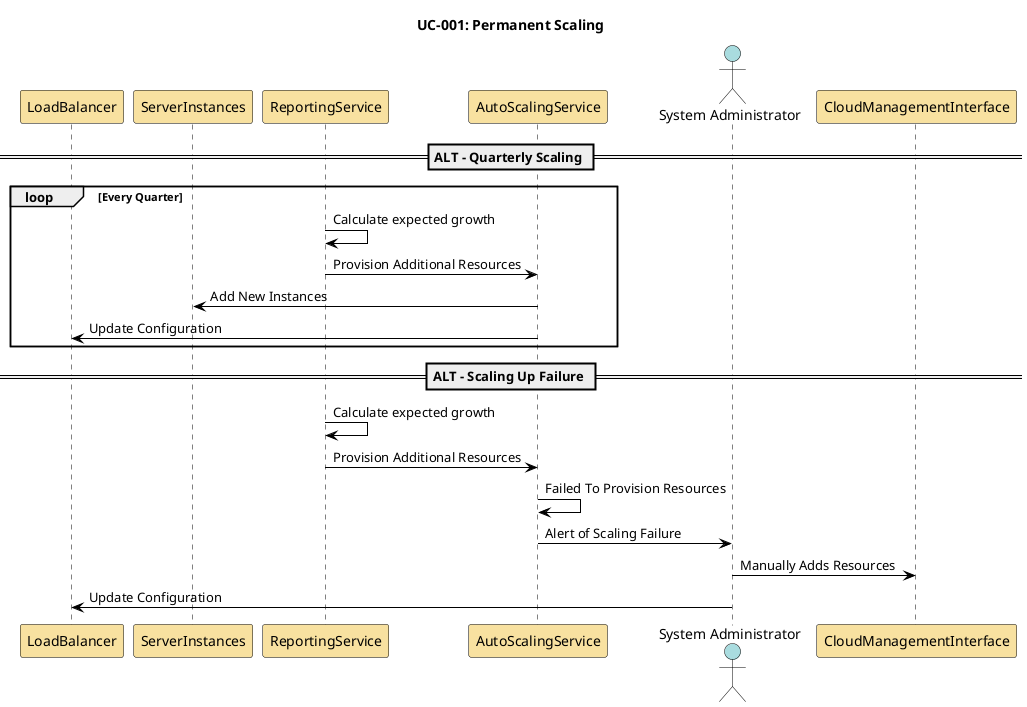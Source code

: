 @startuml
skinparam sequence {
    ActorBorderColor Black
    ActorBackgroundColor #A9DCDF
    ParticipantBorderColor Black
    ParticipantBackgroundColor #F8E1A0
    LifeLineBorderColor Black
    LifeLineBackgroundColor White
    NoteBorderColor Black
    NoteBackgroundColor #FEFECE
    ArrowColor Black
    ArrowThickness 1
    ActivationBorderColor Black
    ActivationBackgroundColor #B3E2CD
}

title UC-001: Permanent Scaling

participant LoadBalancer #F8E1A0
participant ServerInstances #F8E1A0
participant ReportingService #F8E1A0
participant AutoScalingService #F8E1A0
actor SysAdmin as "System Administrator" #A9DCDF
participant CloudManagementInterface #F8E1A0

== ALT - Quarterly Scaling ==
loop Every Quarter
	ReportingService -> ReportingService: Calculate expected growth
	ReportingService -> AutoScalingService: Provision Additional Resources
	AutoScalingService -> ServerInstances: Add New Instances
	AutoScalingService -> LoadBalancer: Update Configuration
end loop

== ALT - Scaling Up Failure ==
ReportingService -> ReportingService: Calculate expected growth
ReportingService -> AutoScalingService: Provision Additional Resources
AutoScalingService -> AutoScalingService: Failed To Provision Resources
AutoScalingService -> SysAdmin: Alert of Scaling Failure
SysAdmin -> CloudManagementInterface: Manually Adds Resources
SysAdmin -> LoadBalancer: Update Configuration

@enduml
